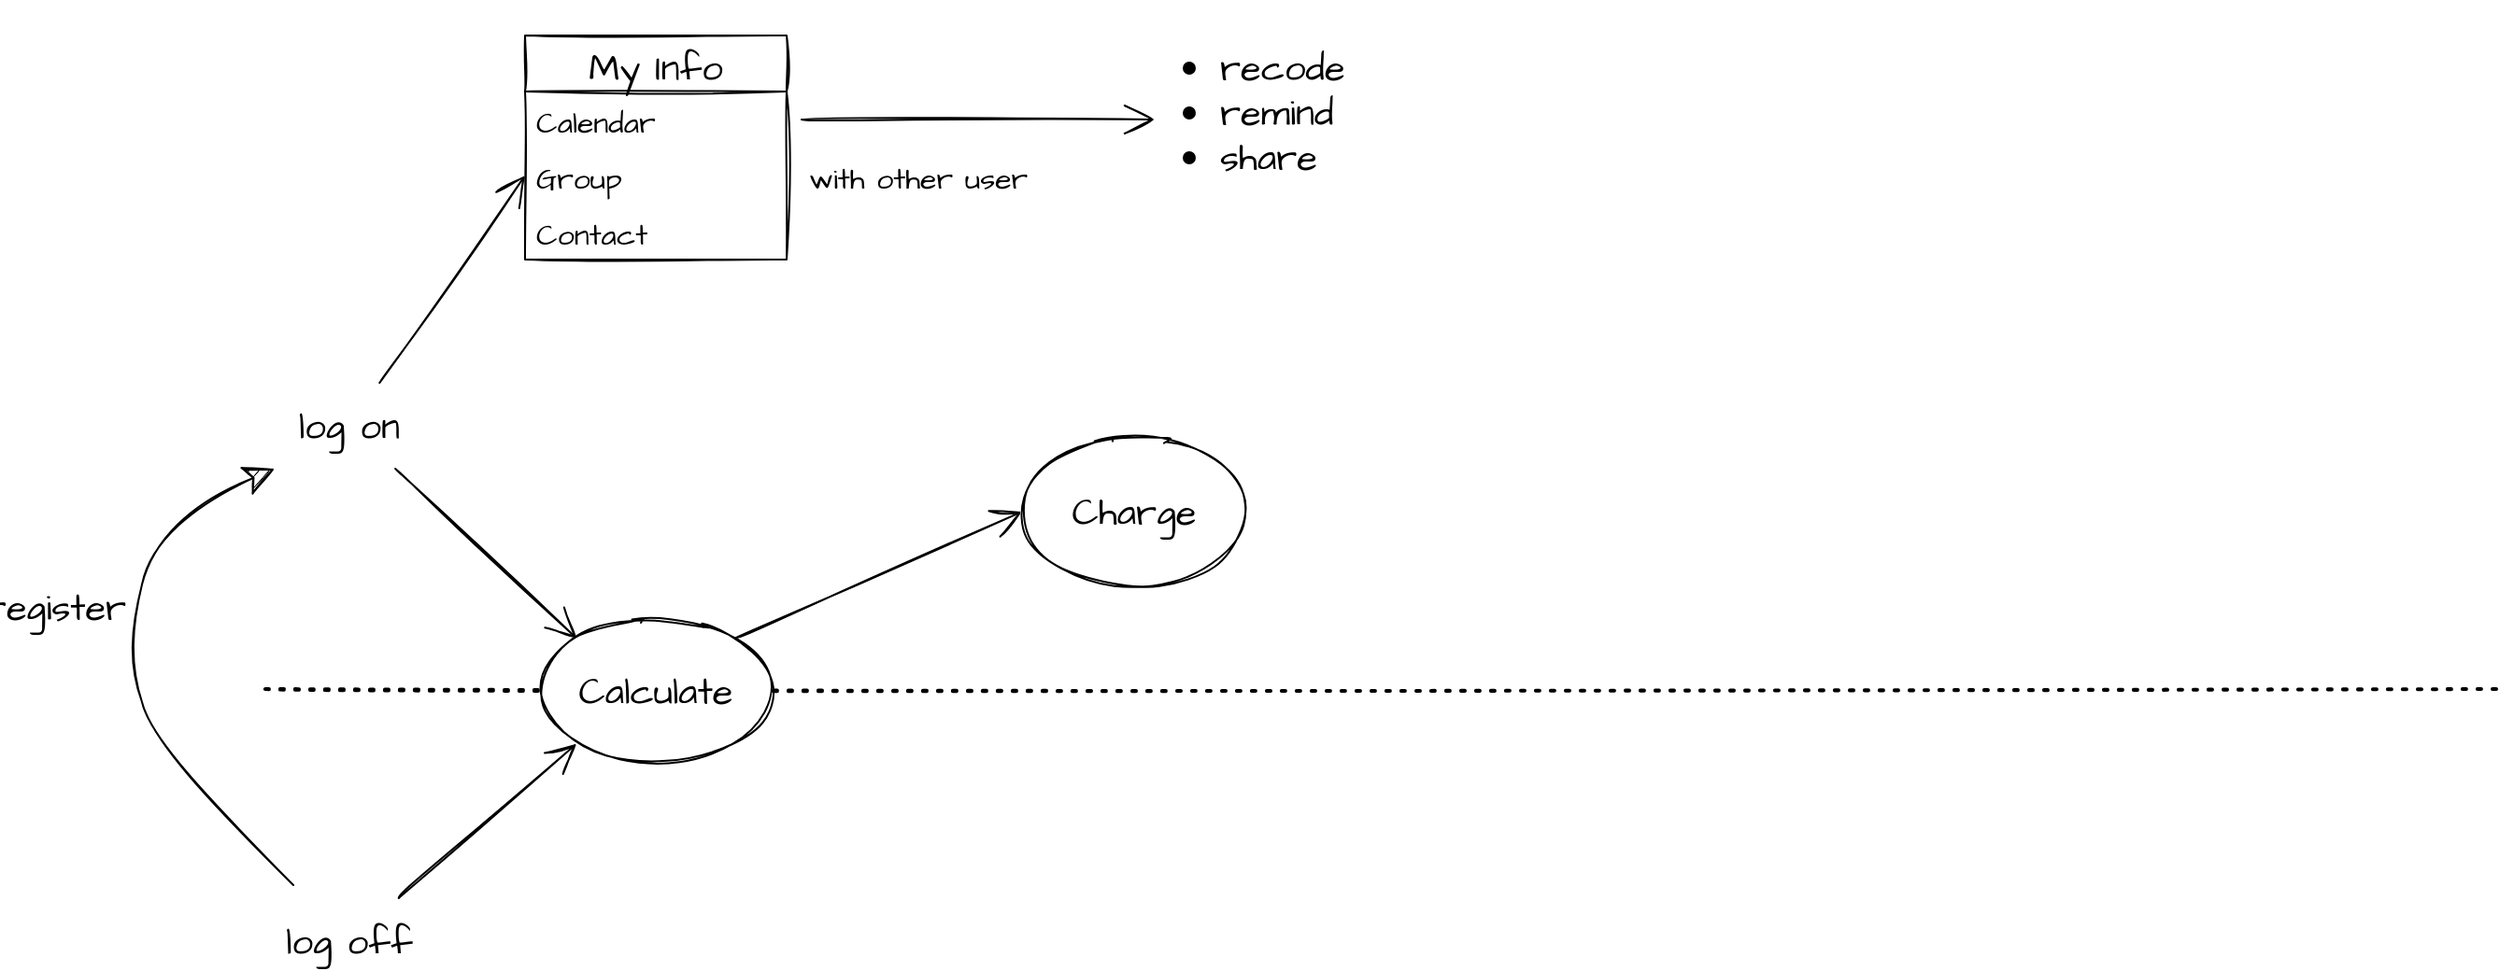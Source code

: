 <mxfile version="15.7.3" type="device"><diagram id="rS5RBaG-CZAAQBn4VzSu" name="Page-1"><mxGraphModel dx="2366" dy="996" grid="0" gridSize="10" guides="1" tooltips="1" connect="1" arrows="1" fold="1" page="0" pageScale="1" pageWidth="1200" pageHeight="1920" math="0" shadow="0"><root><mxCell id="0"/><mxCell id="1" parent="0"/><mxCell id="Sng-FRYRnsRQjnTbYkUl-2" value="" style="endArrow=none;dashed=1;html=1;dashPattern=1 3;strokeWidth=2;rounded=0;sketch=1;hachureGap=4;fontFamily=Architects Daughter;fontSource=https%3A%2F%2Ffonts.googleapis.com%2Fcss%3Ffamily%3DArchitects%2BDaughter;fontSize=16;startSize=14;endSize=14;sourcePerimeterSpacing=8;targetPerimeterSpacing=8;curved=1;" edge="1" parent="1"><mxGeometry width="50" height="50" relative="1" as="geometry"><mxPoint x="-336" y="395" as="sourcePoint"/><mxPoint x="858" y="395" as="targetPoint"/></mxGeometry></mxCell><mxCell id="Sng-FRYRnsRQjnTbYkUl-9" style="edgeStyle=none;curved=1;rounded=0;sketch=1;hachureGap=4;orthogonalLoop=1;jettySize=auto;html=1;entryX=0;entryY=0;entryDx=0;entryDy=0;fontFamily=Architects Daughter;fontSource=https%3A%2F%2Ffonts.googleapis.com%2Fcss%3Ffamily%3DArchitects%2BDaughter;fontSize=16;endArrow=open;startSize=14;endSize=14;sourcePerimeterSpacing=8;targetPerimeterSpacing=8;" edge="1" parent="1" source="Sng-FRYRnsRQjnTbYkUl-3" target="Sng-FRYRnsRQjnTbYkUl-5"><mxGeometry relative="1" as="geometry"/></mxCell><mxCell id="Sng-FRYRnsRQjnTbYkUl-13" style="edgeStyle=none;curved=1;rounded=0;sketch=1;hachureGap=4;orthogonalLoop=1;jettySize=auto;html=1;entryX=0;entryY=0.5;entryDx=0;entryDy=0;fontFamily=Architects Daughter;fontSource=https%3A%2F%2Ffonts.googleapis.com%2Fcss%3Ffamily%3DArchitects%2BDaughter;fontSize=16;endArrow=open;startSize=14;endSize=14;sourcePerimeterSpacing=8;targetPerimeterSpacing=8;" edge="1" parent="1" source="Sng-FRYRnsRQjnTbYkUl-3" target="Sng-FRYRnsRQjnTbYkUl-28"><mxGeometry relative="1" as="geometry"><mxPoint x="-181" y="84" as="targetPoint"/></mxGeometry></mxCell><mxCell id="Sng-FRYRnsRQjnTbYkUl-3" value="log on" style="text;html=1;strokeColor=none;fillColor=none;align=center;verticalAlign=middle;whiteSpace=wrap;rounded=0;sketch=1;hachureGap=4;fontFamily=Architects Daughter;fontSource=https%3A%2F%2Ffonts.googleapis.com%2Fcss%3Ffamily%3DArchitects%2BDaughter;fontSize=20;" vertex="1" parent="1"><mxGeometry x="-332" y="239" width="82" height="30" as="geometry"/></mxCell><mxCell id="Sng-FRYRnsRQjnTbYkUl-6" style="edgeStyle=none;curved=1;rounded=0;sketch=1;hachureGap=4;orthogonalLoop=1;jettySize=auto;html=1;entryX=0;entryY=1;entryDx=0;entryDy=0;fontFamily=Architects Daughter;fontSource=https%3A%2F%2Ffonts.googleapis.com%2Fcss%3Ffamily%3DArchitects%2BDaughter;fontSize=16;endArrow=open;startSize=14;endSize=14;sourcePerimeterSpacing=8;targetPerimeterSpacing=8;" edge="1" parent="1" source="Sng-FRYRnsRQjnTbYkUl-4" target="Sng-FRYRnsRQjnTbYkUl-5"><mxGeometry relative="1" as="geometry"/></mxCell><mxCell id="Sng-FRYRnsRQjnTbYkUl-4" value="log off" style="text;html=1;strokeColor=none;fillColor=none;align=center;verticalAlign=middle;whiteSpace=wrap;rounded=0;sketch=1;hachureGap=4;fontFamily=Architects Daughter;fontSource=https%3A%2F%2Ffonts.googleapis.com%2Fcss%3Ffamily%3DArchitects%2BDaughter;fontSize=20;" vertex="1" parent="1"><mxGeometry x="-332" y="515" width="82" height="30" as="geometry"/></mxCell><mxCell id="Sng-FRYRnsRQjnTbYkUl-12" style="edgeStyle=none;curved=1;rounded=0;sketch=1;hachureGap=4;orthogonalLoop=1;jettySize=auto;html=1;exitX=1;exitY=0;exitDx=0;exitDy=0;entryX=0;entryY=0.5;entryDx=0;entryDy=0;fontFamily=Architects Daughter;fontSource=https%3A%2F%2Ffonts.googleapis.com%2Fcss%3Ffamily%3DArchitects%2BDaughter;fontSize=16;endArrow=open;startSize=14;endSize=14;sourcePerimeterSpacing=8;targetPerimeterSpacing=8;" edge="1" parent="1" source="Sng-FRYRnsRQjnTbYkUl-5" target="Sng-FRYRnsRQjnTbYkUl-14"><mxGeometry relative="1" as="geometry"/></mxCell><mxCell id="Sng-FRYRnsRQjnTbYkUl-5" value="Calculate" style="ellipse;whiteSpace=wrap;html=1;sketch=1;hachureGap=4;fontFamily=Architects Daughter;fontSource=https%3A%2F%2Ffonts.googleapis.com%2Fcss%3Ffamily%3DArchitects%2BDaughter;fontSize=20;" vertex="1" parent="1"><mxGeometry x="-187" y="356" width="120" height="80" as="geometry"/></mxCell><mxCell id="Sng-FRYRnsRQjnTbYkUl-7" value="" style="curved=1;endArrow=classic;html=1;rounded=0;sketch=1;hachureGap=4;fontFamily=Architects Daughter;fontSource=https%3A%2F%2Ffonts.googleapis.com%2Fcss%3Ffamily%3DArchitects%2BDaughter;fontSize=16;startSize=14;endSize=14;sourcePerimeterSpacing=8;targetPerimeterSpacing=8;" edge="1" parent="1"><mxGeometry width="50" height="50" relative="1" as="geometry"><mxPoint x="-321" y="500" as="sourcePoint"/><mxPoint x="-331" y="277" as="targetPoint"/><Array as="points"><mxPoint x="-393" y="430"/><mxPoint x="-411" y="374"/><mxPoint x="-393" y="304"/></Array></mxGeometry></mxCell><mxCell id="Sng-FRYRnsRQjnTbYkUl-8" value="register" style="text;html=1;strokeColor=none;fillColor=none;align=center;verticalAlign=middle;whiteSpace=wrap;rounded=0;sketch=1;hachureGap=4;fontFamily=Architects Daughter;fontSource=https%3A%2F%2Ffonts.googleapis.com%2Fcss%3Ffamily%3DArchitects%2BDaughter;fontSize=20;" vertex="1" parent="1"><mxGeometry x="-478" y="336" width="60" height="30" as="geometry"/></mxCell><mxCell id="Sng-FRYRnsRQjnTbYkUl-14" value="Charge" style="ellipse;whiteSpace=wrap;html=1;sketch=1;hachureGap=4;fontFamily=Architects Daughter;fontSource=https%3A%2F%2Ffonts.googleapis.com%2Fcss%3Ffamily%3DArchitects%2BDaughter;fontSize=20;" vertex="1" parent="1"><mxGeometry x="69" y="260" width="120" height="80" as="geometry"/></mxCell><mxCell id="Sng-FRYRnsRQjnTbYkUl-26" value="My Info" style="swimlane;fontStyle=0;childLayout=stackLayout;horizontal=1;startSize=30;horizontalStack=0;resizeParent=1;resizeParentMax=0;resizeLast=0;collapsible=1;marginBottom=0;sketch=1;hachureGap=4;fontFamily=Architects Daughter;fontSource=https%3A%2F%2Ffonts.googleapis.com%2Fcss%3Ffamily%3DArchitects%2BDaughter;fontSize=20;" vertex="1" parent="1"><mxGeometry x="-197" y="45" width="140" height="120" as="geometry"/></mxCell><mxCell id="Sng-FRYRnsRQjnTbYkUl-27" value="Calendar" style="text;strokeColor=none;fillColor=none;align=left;verticalAlign=middle;spacingLeft=4;spacingRight=4;overflow=hidden;points=[[0,0.5],[1,0.5]];portConstraint=eastwest;rotatable=0;fontSize=16;sketch=1;hachureGap=4;fontFamily=Architects Daughter;fontSource=https%3A%2F%2Ffonts.googleapis.com%2Fcss%3Ffamily%3DArchitects%2BDaughter;" vertex="1" parent="Sng-FRYRnsRQjnTbYkUl-26"><mxGeometry y="30" width="140" height="30" as="geometry"/></mxCell><mxCell id="Sng-FRYRnsRQjnTbYkUl-28" value="Group" style="text;strokeColor=none;fillColor=none;align=left;verticalAlign=middle;spacingLeft=4;spacingRight=4;overflow=hidden;points=[[0,0.5],[1,0.5]];portConstraint=eastwest;rotatable=0;fontSize=16;sketch=1;hachureGap=4;fontFamily=Architects Daughter;fontSource=https%3A%2F%2Ffonts.googleapis.com%2Fcss%3Ffamily%3DArchitects%2BDaughter;" vertex="1" parent="Sng-FRYRnsRQjnTbYkUl-26"><mxGeometry y="60" width="140" height="30" as="geometry"/></mxCell><mxCell id="Sng-FRYRnsRQjnTbYkUl-29" value="Contact" style="text;strokeColor=none;fillColor=none;align=left;verticalAlign=middle;spacingLeft=4;spacingRight=4;overflow=hidden;points=[[0,0.5],[1,0.5]];portConstraint=eastwest;rotatable=0;fontSize=16;sketch=1;hachureGap=4;fontFamily=Architects Daughter;fontSource=https%3A%2F%2Ffonts.googleapis.com%2Fcss%3Ffamily%3DArchitects%2BDaughter;" vertex="1" parent="Sng-FRYRnsRQjnTbYkUl-26"><mxGeometry y="90" width="140" height="30" as="geometry"/></mxCell><mxCell id="Sng-FRYRnsRQjnTbYkUl-36" value="with other user" style="text;strokeColor=none;fillColor=none;align=left;verticalAlign=middle;spacingLeft=4;spacingRight=4;overflow=hidden;points=[[0,0.5],[1,0.5]];portConstraint=eastwest;rotatable=0;fontSize=16;sketch=1;hachureGap=4;fontFamily=Architects Daughter;fontSource=https%3A%2F%2Ffonts.googleapis.com%2Fcss%3Ffamily%3DArchitects%2BDaughter;" vertex="1" parent="1"><mxGeometry x="-51" y="107" width="131" height="26" as="geometry"/></mxCell><mxCell id="Sng-FRYRnsRQjnTbYkUl-39" style="edgeStyle=none;curved=1;rounded=0;sketch=1;hachureGap=4;orthogonalLoop=1;jettySize=auto;html=1;fontFamily=Architects Daughter;fontSource=https%3A%2F%2Ffonts.googleapis.com%2Fcss%3Ffamily%3DArchitects%2BDaughter;fontSize=16;endArrow=open;startSize=14;endSize=14;sourcePerimeterSpacing=8;targetPerimeterSpacing=8;" edge="1" parent="1" source="Sng-FRYRnsRQjnTbYkUl-27"><mxGeometry relative="1" as="geometry"><mxPoint x="140" y="90" as="targetPoint"/></mxGeometry></mxCell><mxCell id="Sng-FRYRnsRQjnTbYkUl-40" value="&lt;ul&gt;&lt;li&gt;recode&lt;/li&gt;&lt;li&gt;remind&lt;/li&gt;&lt;li&gt;share&lt;/li&gt;&lt;/ul&gt;" style="text;strokeColor=none;fillColor=none;html=1;whiteSpace=wrap;verticalAlign=middle;overflow=hidden;sketch=1;hachureGap=4;fontFamily=Architects Daughter;fontSource=https%3A%2F%2Ffonts.googleapis.com%2Fcss%3Ffamily%3DArchitects%2BDaughter;fontSize=20;" vertex="1" parent="1"><mxGeometry x="133" y="26" width="155" height="120" as="geometry"/></mxCell></root></mxGraphModel></diagram></mxfile>